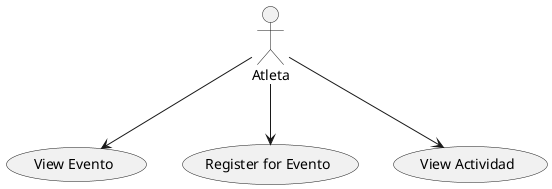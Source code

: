 @startuml
actor Atleta

usecase "View Evento" as UC1
usecase "Register for Evento" as UC2
usecase "View Actividad" as UC3

Atleta --> UC1
Atleta --> UC2
Atleta --> UC3
@enduml